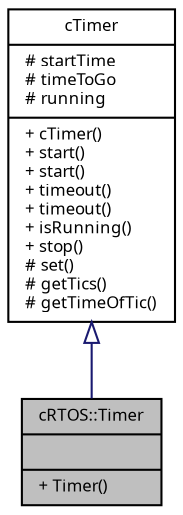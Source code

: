 digraph "cRTOS::Timer"
{
  edge [fontname="Sans",fontsize="8",labelfontname="Sans",labelfontsize="8"];
  node [fontname="Sans",fontsize="8",shape=record];
  Node1 [label="{cRTOS::Timer\n||+ Timer()\l}",height=0.2,width=0.4,color="black", fillcolor="grey75", style="filled", fontcolor="black"];
  Node2 -> Node1 [dir="back",color="midnightblue",fontsize="8",style="solid",arrowtail="onormal",fontname="Sans"];
  Node2 [label="{cTimer\n|# startTime\l# timeToGo\l# running\l|+ cTimer()\l+ start()\l+ start()\l+ timeout()\l+ timeout()\l+ isRunning()\l+ stop()\l# set()\l# getTics()\l# getTimeOfTic()\l}",height=0.2,width=0.4,color="black", fillcolor="white", style="filled",URL="$classc_timer.html",tooltip="Timing features within a task. "];
}

